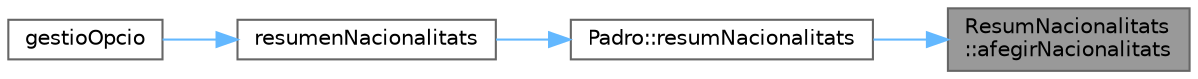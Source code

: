 digraph "ResumNacionalitats::afegirNacionalitats"
{
 // LATEX_PDF_SIZE
  bgcolor="transparent";
  edge [fontname=Helvetica,fontsize=10,labelfontname=Helvetica,labelfontsize=10];
  node [fontname=Helvetica,fontsize=10,shape=box,height=0.2,width=0.4];
  rankdir="RL";
  Node1 [id="Node000001",label="ResumNacionalitats\l::afegirNacionalitats",height=0.2,width=0.4,color="gray40", fillcolor="grey60", style="filled", fontcolor="black",tooltip="Añadir resumen de nacionalidades para un año."];
  Node1 -> Node2 [id="edge4_Node000001_Node000002",dir="back",color="steelblue1",style="solid",tooltip=" "];
  Node2 [id="Node000002",label="Padro::resumNacionalitats",height=0.2,width=0.4,color="grey40", fillcolor="white", style="filled",URL="$class_padro.html#abfdea33e54d16d396be0f0f53790f44f",tooltip="Obtiene un resumen de las nacionalidades en el padrón."];
  Node2 -> Node3 [id="edge5_Node000002_Node000003",dir="back",color="steelblue1",style="solid",tooltip=" "];
  Node3 [id="Node000003",label="resumenNacionalitats",height=0.2,width=0.4,color="grey40", fillcolor="white", style="filled",URL="$main_8cpp.html#a31126fbd7bea18915c3efcd1d3cc3a33",tooltip="Muestra un resumen de las nacionalidades por año."];
  Node3 -> Node4 [id="edge6_Node000003_Node000004",dir="back",color="steelblue1",style="solid",tooltip=" "];
  Node4 [id="Node000004",label="gestioOpcio",height=0.2,width=0.4,color="grey40", fillcolor="white", style="filled",URL="$main_8cpp.html#a5289933794b2beb79f44578f8d07af19",tooltip="Gestiona las opciones seleccionadas por el usuario."];
}
